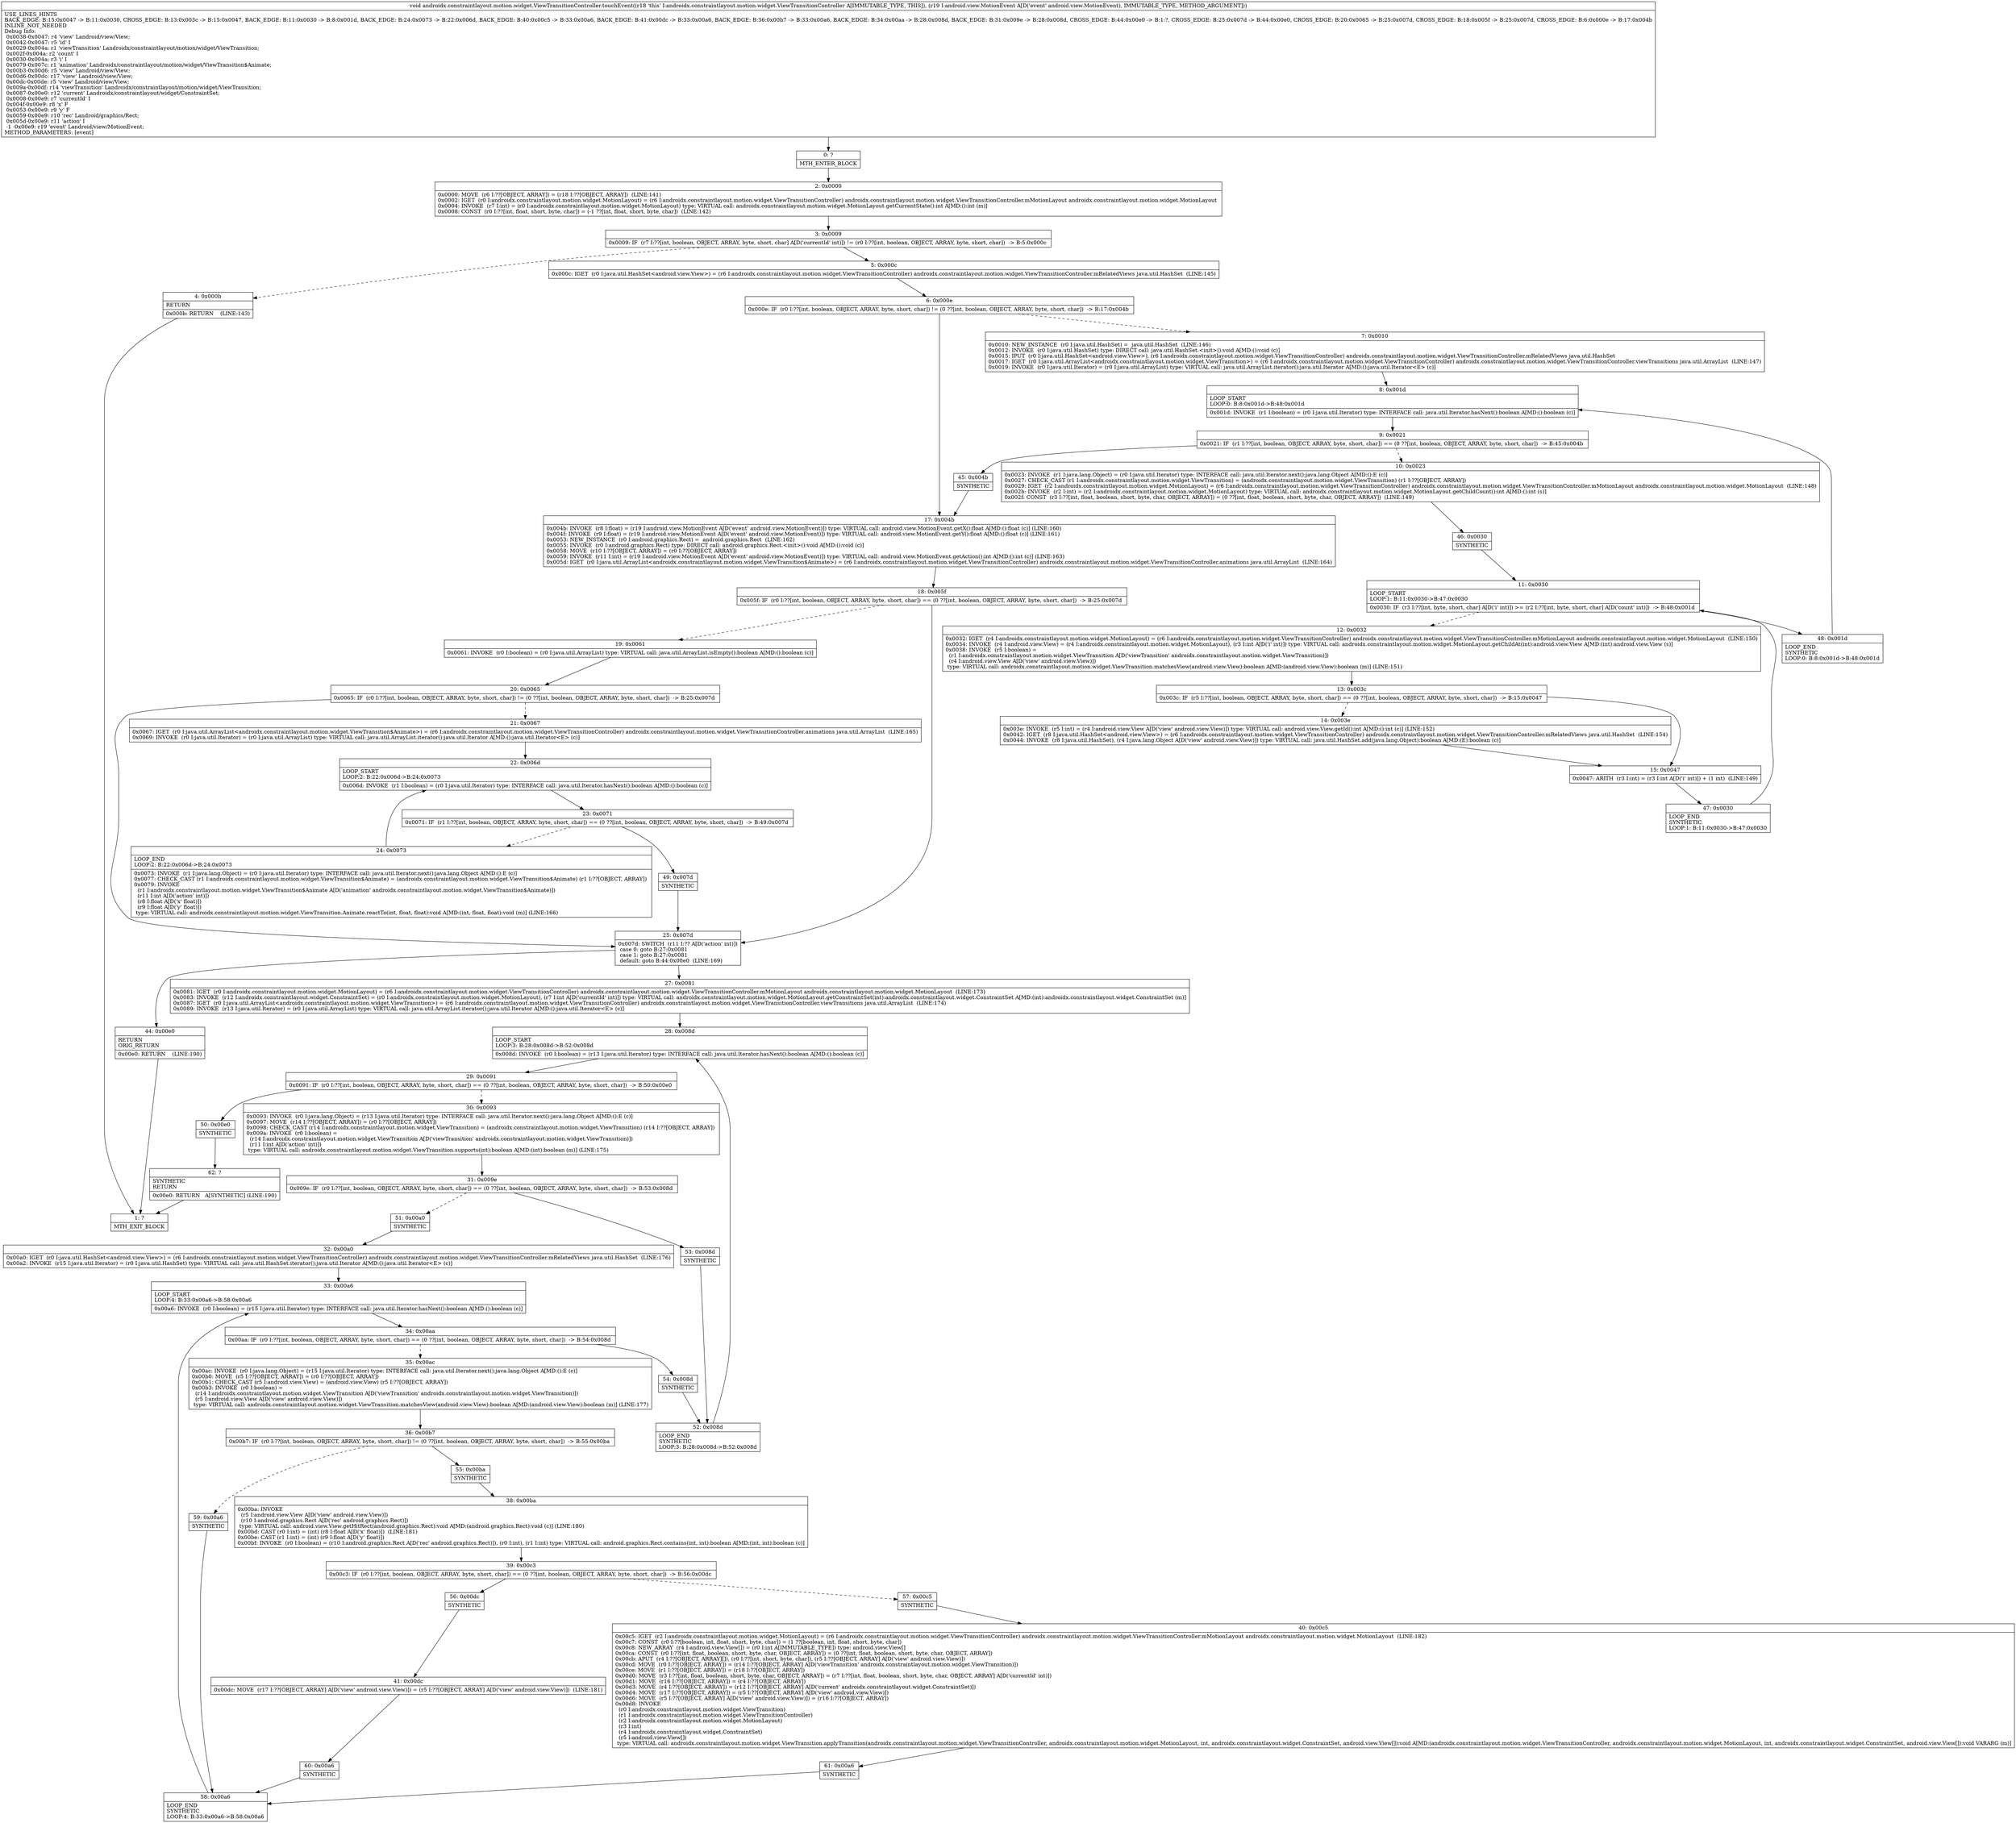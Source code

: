 digraph "CFG forandroidx.constraintlayout.motion.widget.ViewTransitionController.touchEvent(Landroid\/view\/MotionEvent;)V" {
Node_0 [shape=record,label="{0\:\ ?|MTH_ENTER_BLOCK\l}"];
Node_2 [shape=record,label="{2\:\ 0x0000|0x0000: MOVE  (r6 I:??[OBJECT, ARRAY]) = (r18 I:??[OBJECT, ARRAY])  (LINE:141)\l0x0002: IGET  (r0 I:androidx.constraintlayout.motion.widget.MotionLayout) = (r6 I:androidx.constraintlayout.motion.widget.ViewTransitionController) androidx.constraintlayout.motion.widget.ViewTransitionController.mMotionLayout androidx.constraintlayout.motion.widget.MotionLayout \l0x0004: INVOKE  (r7 I:int) = (r0 I:androidx.constraintlayout.motion.widget.MotionLayout) type: VIRTUAL call: androidx.constraintlayout.motion.widget.MotionLayout.getCurrentState():int A[MD:():int (m)]\l0x0008: CONST  (r0 I:??[int, float, short, byte, char]) = (\-1 ??[int, float, short, byte, char])  (LINE:142)\l}"];
Node_3 [shape=record,label="{3\:\ 0x0009|0x0009: IF  (r7 I:??[int, boolean, OBJECT, ARRAY, byte, short, char] A[D('currentId' int)]) != (r0 I:??[int, boolean, OBJECT, ARRAY, byte, short, char])  \-\> B:5:0x000c \l}"];
Node_4 [shape=record,label="{4\:\ 0x000b|RETURN\l|0x000b: RETURN    (LINE:143)\l}"];
Node_1 [shape=record,label="{1\:\ ?|MTH_EXIT_BLOCK\l}"];
Node_5 [shape=record,label="{5\:\ 0x000c|0x000c: IGET  (r0 I:java.util.HashSet\<android.view.View\>) = (r6 I:androidx.constraintlayout.motion.widget.ViewTransitionController) androidx.constraintlayout.motion.widget.ViewTransitionController.mRelatedViews java.util.HashSet  (LINE:145)\l}"];
Node_6 [shape=record,label="{6\:\ 0x000e|0x000e: IF  (r0 I:??[int, boolean, OBJECT, ARRAY, byte, short, char]) != (0 ??[int, boolean, OBJECT, ARRAY, byte, short, char])  \-\> B:17:0x004b \l}"];
Node_7 [shape=record,label="{7\:\ 0x0010|0x0010: NEW_INSTANCE  (r0 I:java.util.HashSet) =  java.util.HashSet  (LINE:146)\l0x0012: INVOKE  (r0 I:java.util.HashSet) type: DIRECT call: java.util.HashSet.\<init\>():void A[MD:():void (c)]\l0x0015: IPUT  (r0 I:java.util.HashSet\<android.view.View\>), (r6 I:androidx.constraintlayout.motion.widget.ViewTransitionController) androidx.constraintlayout.motion.widget.ViewTransitionController.mRelatedViews java.util.HashSet \l0x0017: IGET  (r0 I:java.util.ArrayList\<androidx.constraintlayout.motion.widget.ViewTransition\>) = (r6 I:androidx.constraintlayout.motion.widget.ViewTransitionController) androidx.constraintlayout.motion.widget.ViewTransitionController.viewTransitions java.util.ArrayList  (LINE:147)\l0x0019: INVOKE  (r0 I:java.util.Iterator) = (r0 I:java.util.ArrayList) type: VIRTUAL call: java.util.ArrayList.iterator():java.util.Iterator A[MD:():java.util.Iterator\<E\> (c)]\l}"];
Node_8 [shape=record,label="{8\:\ 0x001d|LOOP_START\lLOOP:0: B:8:0x001d\-\>B:48:0x001d\l|0x001d: INVOKE  (r1 I:boolean) = (r0 I:java.util.Iterator) type: INTERFACE call: java.util.Iterator.hasNext():boolean A[MD:():boolean (c)]\l}"];
Node_9 [shape=record,label="{9\:\ 0x0021|0x0021: IF  (r1 I:??[int, boolean, OBJECT, ARRAY, byte, short, char]) == (0 ??[int, boolean, OBJECT, ARRAY, byte, short, char])  \-\> B:45:0x004b \l}"];
Node_10 [shape=record,label="{10\:\ 0x0023|0x0023: INVOKE  (r1 I:java.lang.Object) = (r0 I:java.util.Iterator) type: INTERFACE call: java.util.Iterator.next():java.lang.Object A[MD:():E (c)]\l0x0027: CHECK_CAST (r1 I:androidx.constraintlayout.motion.widget.ViewTransition) = (androidx.constraintlayout.motion.widget.ViewTransition) (r1 I:??[OBJECT, ARRAY]) \l0x0029: IGET  (r2 I:androidx.constraintlayout.motion.widget.MotionLayout) = (r6 I:androidx.constraintlayout.motion.widget.ViewTransitionController) androidx.constraintlayout.motion.widget.ViewTransitionController.mMotionLayout androidx.constraintlayout.motion.widget.MotionLayout  (LINE:148)\l0x002b: INVOKE  (r2 I:int) = (r2 I:androidx.constraintlayout.motion.widget.MotionLayout) type: VIRTUAL call: androidx.constraintlayout.motion.widget.MotionLayout.getChildCount():int A[MD:():int (s)]\l0x002f: CONST  (r3 I:??[int, float, boolean, short, byte, char, OBJECT, ARRAY]) = (0 ??[int, float, boolean, short, byte, char, OBJECT, ARRAY])  (LINE:149)\l}"];
Node_46 [shape=record,label="{46\:\ 0x0030|SYNTHETIC\l}"];
Node_11 [shape=record,label="{11\:\ 0x0030|LOOP_START\lLOOP:1: B:11:0x0030\-\>B:47:0x0030\l|0x0030: IF  (r3 I:??[int, byte, short, char] A[D('i' int)]) \>= (r2 I:??[int, byte, short, char] A[D('count' int)])  \-\> B:48:0x001d \l}"];
Node_12 [shape=record,label="{12\:\ 0x0032|0x0032: IGET  (r4 I:androidx.constraintlayout.motion.widget.MotionLayout) = (r6 I:androidx.constraintlayout.motion.widget.ViewTransitionController) androidx.constraintlayout.motion.widget.ViewTransitionController.mMotionLayout androidx.constraintlayout.motion.widget.MotionLayout  (LINE:150)\l0x0034: INVOKE  (r4 I:android.view.View) = (r4 I:androidx.constraintlayout.motion.widget.MotionLayout), (r3 I:int A[D('i' int)]) type: VIRTUAL call: androidx.constraintlayout.motion.widget.MotionLayout.getChildAt(int):android.view.View A[MD:(int):android.view.View (s)]\l0x0038: INVOKE  (r5 I:boolean) = \l  (r1 I:androidx.constraintlayout.motion.widget.ViewTransition A[D('viewTransition' androidx.constraintlayout.motion.widget.ViewTransition)])\l  (r4 I:android.view.View A[D('view' android.view.View)])\l type: VIRTUAL call: androidx.constraintlayout.motion.widget.ViewTransition.matchesView(android.view.View):boolean A[MD:(android.view.View):boolean (m)] (LINE:151)\l}"];
Node_13 [shape=record,label="{13\:\ 0x003c|0x003c: IF  (r5 I:??[int, boolean, OBJECT, ARRAY, byte, short, char]) == (0 ??[int, boolean, OBJECT, ARRAY, byte, short, char])  \-\> B:15:0x0047 \l}"];
Node_14 [shape=record,label="{14\:\ 0x003e|0x003e: INVOKE  (r5 I:int) = (r4 I:android.view.View A[D('view' android.view.View)]) type: VIRTUAL call: android.view.View.getId():int A[MD:():int (c)] (LINE:152)\l0x0042: IGET  (r8 I:java.util.HashSet\<android.view.View\>) = (r6 I:androidx.constraintlayout.motion.widget.ViewTransitionController) androidx.constraintlayout.motion.widget.ViewTransitionController.mRelatedViews java.util.HashSet  (LINE:154)\l0x0044: INVOKE  (r8 I:java.util.HashSet), (r4 I:java.lang.Object A[D('view' android.view.View)]) type: VIRTUAL call: java.util.HashSet.add(java.lang.Object):boolean A[MD:(E):boolean (c)]\l}"];
Node_15 [shape=record,label="{15\:\ 0x0047|0x0047: ARITH  (r3 I:int) = (r3 I:int A[D('i' int)]) + (1 int)  (LINE:149)\l}"];
Node_47 [shape=record,label="{47\:\ 0x0030|LOOP_END\lSYNTHETIC\lLOOP:1: B:11:0x0030\-\>B:47:0x0030\l}"];
Node_48 [shape=record,label="{48\:\ 0x001d|LOOP_END\lSYNTHETIC\lLOOP:0: B:8:0x001d\-\>B:48:0x001d\l}"];
Node_45 [shape=record,label="{45\:\ 0x004b|SYNTHETIC\l}"];
Node_17 [shape=record,label="{17\:\ 0x004b|0x004b: INVOKE  (r8 I:float) = (r19 I:android.view.MotionEvent A[D('event' android.view.MotionEvent)]) type: VIRTUAL call: android.view.MotionEvent.getX():float A[MD:():float (c)] (LINE:160)\l0x004f: INVOKE  (r9 I:float) = (r19 I:android.view.MotionEvent A[D('event' android.view.MotionEvent)]) type: VIRTUAL call: android.view.MotionEvent.getY():float A[MD:():float (c)] (LINE:161)\l0x0053: NEW_INSTANCE  (r0 I:android.graphics.Rect) =  android.graphics.Rect  (LINE:162)\l0x0055: INVOKE  (r0 I:android.graphics.Rect) type: DIRECT call: android.graphics.Rect.\<init\>():void A[MD:():void (c)]\l0x0058: MOVE  (r10 I:??[OBJECT, ARRAY]) = (r0 I:??[OBJECT, ARRAY]) \l0x0059: INVOKE  (r11 I:int) = (r19 I:android.view.MotionEvent A[D('event' android.view.MotionEvent)]) type: VIRTUAL call: android.view.MotionEvent.getAction():int A[MD:():int (c)] (LINE:163)\l0x005d: IGET  (r0 I:java.util.ArrayList\<androidx.constraintlayout.motion.widget.ViewTransition$Animate\>) = (r6 I:androidx.constraintlayout.motion.widget.ViewTransitionController) androidx.constraintlayout.motion.widget.ViewTransitionController.animations java.util.ArrayList  (LINE:164)\l}"];
Node_18 [shape=record,label="{18\:\ 0x005f|0x005f: IF  (r0 I:??[int, boolean, OBJECT, ARRAY, byte, short, char]) == (0 ??[int, boolean, OBJECT, ARRAY, byte, short, char])  \-\> B:25:0x007d \l}"];
Node_19 [shape=record,label="{19\:\ 0x0061|0x0061: INVOKE  (r0 I:boolean) = (r0 I:java.util.ArrayList) type: VIRTUAL call: java.util.ArrayList.isEmpty():boolean A[MD:():boolean (c)]\l}"];
Node_20 [shape=record,label="{20\:\ 0x0065|0x0065: IF  (r0 I:??[int, boolean, OBJECT, ARRAY, byte, short, char]) != (0 ??[int, boolean, OBJECT, ARRAY, byte, short, char])  \-\> B:25:0x007d \l}"];
Node_21 [shape=record,label="{21\:\ 0x0067|0x0067: IGET  (r0 I:java.util.ArrayList\<androidx.constraintlayout.motion.widget.ViewTransition$Animate\>) = (r6 I:androidx.constraintlayout.motion.widget.ViewTransitionController) androidx.constraintlayout.motion.widget.ViewTransitionController.animations java.util.ArrayList  (LINE:165)\l0x0069: INVOKE  (r0 I:java.util.Iterator) = (r0 I:java.util.ArrayList) type: VIRTUAL call: java.util.ArrayList.iterator():java.util.Iterator A[MD:():java.util.Iterator\<E\> (c)]\l}"];
Node_22 [shape=record,label="{22\:\ 0x006d|LOOP_START\lLOOP:2: B:22:0x006d\-\>B:24:0x0073\l|0x006d: INVOKE  (r1 I:boolean) = (r0 I:java.util.Iterator) type: INTERFACE call: java.util.Iterator.hasNext():boolean A[MD:():boolean (c)]\l}"];
Node_23 [shape=record,label="{23\:\ 0x0071|0x0071: IF  (r1 I:??[int, boolean, OBJECT, ARRAY, byte, short, char]) == (0 ??[int, boolean, OBJECT, ARRAY, byte, short, char])  \-\> B:49:0x007d \l}"];
Node_24 [shape=record,label="{24\:\ 0x0073|LOOP_END\lLOOP:2: B:22:0x006d\-\>B:24:0x0073\l|0x0073: INVOKE  (r1 I:java.lang.Object) = (r0 I:java.util.Iterator) type: INTERFACE call: java.util.Iterator.next():java.lang.Object A[MD:():E (c)]\l0x0077: CHECK_CAST (r1 I:androidx.constraintlayout.motion.widget.ViewTransition$Animate) = (androidx.constraintlayout.motion.widget.ViewTransition$Animate) (r1 I:??[OBJECT, ARRAY]) \l0x0079: INVOKE  \l  (r1 I:androidx.constraintlayout.motion.widget.ViewTransition$Animate A[D('animation' androidx.constraintlayout.motion.widget.ViewTransition$Animate)])\l  (r11 I:int A[D('action' int)])\l  (r8 I:float A[D('x' float)])\l  (r9 I:float A[D('y' float)])\l type: VIRTUAL call: androidx.constraintlayout.motion.widget.ViewTransition.Animate.reactTo(int, float, float):void A[MD:(int, float, float):void (m)] (LINE:166)\l}"];
Node_49 [shape=record,label="{49\:\ 0x007d|SYNTHETIC\l}"];
Node_25 [shape=record,label="{25\:\ 0x007d|0x007d: SWITCH  (r11 I:?? A[D('action' int)])\l case 0: goto B:27:0x0081\l case 1: goto B:27:0x0081\l default: goto B:44:0x00e0  (LINE:169)\l}"];
Node_27 [shape=record,label="{27\:\ 0x0081|0x0081: IGET  (r0 I:androidx.constraintlayout.motion.widget.MotionLayout) = (r6 I:androidx.constraintlayout.motion.widget.ViewTransitionController) androidx.constraintlayout.motion.widget.ViewTransitionController.mMotionLayout androidx.constraintlayout.motion.widget.MotionLayout  (LINE:173)\l0x0083: INVOKE  (r12 I:androidx.constraintlayout.widget.ConstraintSet) = (r0 I:androidx.constraintlayout.motion.widget.MotionLayout), (r7 I:int A[D('currentId' int)]) type: VIRTUAL call: androidx.constraintlayout.motion.widget.MotionLayout.getConstraintSet(int):androidx.constraintlayout.widget.ConstraintSet A[MD:(int):androidx.constraintlayout.widget.ConstraintSet (m)]\l0x0087: IGET  (r0 I:java.util.ArrayList\<androidx.constraintlayout.motion.widget.ViewTransition\>) = (r6 I:androidx.constraintlayout.motion.widget.ViewTransitionController) androidx.constraintlayout.motion.widget.ViewTransitionController.viewTransitions java.util.ArrayList  (LINE:174)\l0x0089: INVOKE  (r13 I:java.util.Iterator) = (r0 I:java.util.ArrayList) type: VIRTUAL call: java.util.ArrayList.iterator():java.util.Iterator A[MD:():java.util.Iterator\<E\> (c)]\l}"];
Node_28 [shape=record,label="{28\:\ 0x008d|LOOP_START\lLOOP:3: B:28:0x008d\-\>B:52:0x008d\l|0x008d: INVOKE  (r0 I:boolean) = (r13 I:java.util.Iterator) type: INTERFACE call: java.util.Iterator.hasNext():boolean A[MD:():boolean (c)]\l}"];
Node_29 [shape=record,label="{29\:\ 0x0091|0x0091: IF  (r0 I:??[int, boolean, OBJECT, ARRAY, byte, short, char]) == (0 ??[int, boolean, OBJECT, ARRAY, byte, short, char])  \-\> B:50:0x00e0 \l}"];
Node_30 [shape=record,label="{30\:\ 0x0093|0x0093: INVOKE  (r0 I:java.lang.Object) = (r13 I:java.util.Iterator) type: INTERFACE call: java.util.Iterator.next():java.lang.Object A[MD:():E (c)]\l0x0097: MOVE  (r14 I:??[OBJECT, ARRAY]) = (r0 I:??[OBJECT, ARRAY]) \l0x0098: CHECK_CAST (r14 I:androidx.constraintlayout.motion.widget.ViewTransition) = (androidx.constraintlayout.motion.widget.ViewTransition) (r14 I:??[OBJECT, ARRAY]) \l0x009a: INVOKE  (r0 I:boolean) = \l  (r14 I:androidx.constraintlayout.motion.widget.ViewTransition A[D('viewTransition' androidx.constraintlayout.motion.widget.ViewTransition)])\l  (r11 I:int A[D('action' int)])\l type: VIRTUAL call: androidx.constraintlayout.motion.widget.ViewTransition.supports(int):boolean A[MD:(int):boolean (m)] (LINE:175)\l}"];
Node_31 [shape=record,label="{31\:\ 0x009e|0x009e: IF  (r0 I:??[int, boolean, OBJECT, ARRAY, byte, short, char]) == (0 ??[int, boolean, OBJECT, ARRAY, byte, short, char])  \-\> B:53:0x008d \l}"];
Node_51 [shape=record,label="{51\:\ 0x00a0|SYNTHETIC\l}"];
Node_32 [shape=record,label="{32\:\ 0x00a0|0x00a0: IGET  (r0 I:java.util.HashSet\<android.view.View\>) = (r6 I:androidx.constraintlayout.motion.widget.ViewTransitionController) androidx.constraintlayout.motion.widget.ViewTransitionController.mRelatedViews java.util.HashSet  (LINE:176)\l0x00a2: INVOKE  (r15 I:java.util.Iterator) = (r0 I:java.util.HashSet) type: VIRTUAL call: java.util.HashSet.iterator():java.util.Iterator A[MD:():java.util.Iterator\<E\> (c)]\l}"];
Node_33 [shape=record,label="{33\:\ 0x00a6|LOOP_START\lLOOP:4: B:33:0x00a6\-\>B:58:0x00a6\l|0x00a6: INVOKE  (r0 I:boolean) = (r15 I:java.util.Iterator) type: INTERFACE call: java.util.Iterator.hasNext():boolean A[MD:():boolean (c)]\l}"];
Node_34 [shape=record,label="{34\:\ 0x00aa|0x00aa: IF  (r0 I:??[int, boolean, OBJECT, ARRAY, byte, short, char]) == (0 ??[int, boolean, OBJECT, ARRAY, byte, short, char])  \-\> B:54:0x008d \l}"];
Node_35 [shape=record,label="{35\:\ 0x00ac|0x00ac: INVOKE  (r0 I:java.lang.Object) = (r15 I:java.util.Iterator) type: INTERFACE call: java.util.Iterator.next():java.lang.Object A[MD:():E (c)]\l0x00b0: MOVE  (r5 I:??[OBJECT, ARRAY]) = (r0 I:??[OBJECT, ARRAY]) \l0x00b1: CHECK_CAST (r5 I:android.view.View) = (android.view.View) (r5 I:??[OBJECT, ARRAY]) \l0x00b3: INVOKE  (r0 I:boolean) = \l  (r14 I:androidx.constraintlayout.motion.widget.ViewTransition A[D('viewTransition' androidx.constraintlayout.motion.widget.ViewTransition)])\l  (r5 I:android.view.View A[D('view' android.view.View)])\l type: VIRTUAL call: androidx.constraintlayout.motion.widget.ViewTransition.matchesView(android.view.View):boolean A[MD:(android.view.View):boolean (m)] (LINE:177)\l}"];
Node_36 [shape=record,label="{36\:\ 0x00b7|0x00b7: IF  (r0 I:??[int, boolean, OBJECT, ARRAY, byte, short, char]) != (0 ??[int, boolean, OBJECT, ARRAY, byte, short, char])  \-\> B:55:0x00ba \l}"];
Node_55 [shape=record,label="{55\:\ 0x00ba|SYNTHETIC\l}"];
Node_38 [shape=record,label="{38\:\ 0x00ba|0x00ba: INVOKE  \l  (r5 I:android.view.View A[D('view' android.view.View)])\l  (r10 I:android.graphics.Rect A[D('rec' android.graphics.Rect)])\l type: VIRTUAL call: android.view.View.getHitRect(android.graphics.Rect):void A[MD:(android.graphics.Rect):void (c)] (LINE:180)\l0x00bd: CAST (r0 I:int) = (int) (r8 I:float A[D('x' float)])  (LINE:181)\l0x00be: CAST (r1 I:int) = (int) (r9 I:float A[D('y' float)]) \l0x00bf: INVOKE  (r0 I:boolean) = (r10 I:android.graphics.Rect A[D('rec' android.graphics.Rect)]), (r0 I:int), (r1 I:int) type: VIRTUAL call: android.graphics.Rect.contains(int, int):boolean A[MD:(int, int):boolean (c)]\l}"];
Node_39 [shape=record,label="{39\:\ 0x00c3|0x00c3: IF  (r0 I:??[int, boolean, OBJECT, ARRAY, byte, short, char]) == (0 ??[int, boolean, OBJECT, ARRAY, byte, short, char])  \-\> B:56:0x00dc \l}"];
Node_56 [shape=record,label="{56\:\ 0x00dc|SYNTHETIC\l}"];
Node_41 [shape=record,label="{41\:\ 0x00dc|0x00dc: MOVE  (r17 I:??[OBJECT, ARRAY] A[D('view' android.view.View)]) = (r5 I:??[OBJECT, ARRAY] A[D('view' android.view.View)])  (LINE:181)\l}"];
Node_60 [shape=record,label="{60\:\ 0x00a6|SYNTHETIC\l}"];
Node_58 [shape=record,label="{58\:\ 0x00a6|LOOP_END\lSYNTHETIC\lLOOP:4: B:33:0x00a6\-\>B:58:0x00a6\l}"];
Node_57 [shape=record,label="{57\:\ 0x00c5|SYNTHETIC\l}"];
Node_40 [shape=record,label="{40\:\ 0x00c5|0x00c5: IGET  (r2 I:androidx.constraintlayout.motion.widget.MotionLayout) = (r6 I:androidx.constraintlayout.motion.widget.ViewTransitionController) androidx.constraintlayout.motion.widget.ViewTransitionController.mMotionLayout androidx.constraintlayout.motion.widget.MotionLayout  (LINE:182)\l0x00c7: CONST  (r0 I:??[boolean, int, float, short, byte, char]) = (1 ??[boolean, int, float, short, byte, char]) \l0x00c8: NEW_ARRAY  (r4 I:android.view.View[]) = (r0 I:int A[IMMUTABLE_TYPE]) type: android.view.View[] \l0x00ca: CONST  (r0 I:??[int, float, boolean, short, byte, char, OBJECT, ARRAY]) = (0 ??[int, float, boolean, short, byte, char, OBJECT, ARRAY]) \l0x00cb: APUT  (r4 I:??[OBJECT, ARRAY][]), (r0 I:??[int, short, byte, char]), (r5 I:??[OBJECT, ARRAY] A[D('view' android.view.View)]) \l0x00cd: MOVE  (r0 I:??[OBJECT, ARRAY]) = (r14 I:??[OBJECT, ARRAY] A[D('viewTransition' androidx.constraintlayout.motion.widget.ViewTransition)]) \l0x00ce: MOVE  (r1 I:??[OBJECT, ARRAY]) = (r18 I:??[OBJECT, ARRAY]) \l0x00d0: MOVE  (r3 I:??[int, float, boolean, short, byte, char, OBJECT, ARRAY]) = (r7 I:??[int, float, boolean, short, byte, char, OBJECT, ARRAY] A[D('currentId' int)]) \l0x00d1: MOVE  (r16 I:??[OBJECT, ARRAY]) = (r4 I:??[OBJECT, ARRAY]) \l0x00d3: MOVE  (r4 I:??[OBJECT, ARRAY]) = (r12 I:??[OBJECT, ARRAY] A[D('current' androidx.constraintlayout.widget.ConstraintSet)]) \l0x00d4: MOVE  (r17 I:??[OBJECT, ARRAY]) = (r5 I:??[OBJECT, ARRAY] A[D('view' android.view.View)]) \l0x00d6: MOVE  (r5 I:??[OBJECT, ARRAY] A[D('view' android.view.View)]) = (r16 I:??[OBJECT, ARRAY]) \l0x00d8: INVOKE  \l  (r0 I:androidx.constraintlayout.motion.widget.ViewTransition)\l  (r1 I:androidx.constraintlayout.motion.widget.ViewTransitionController)\l  (r2 I:androidx.constraintlayout.motion.widget.MotionLayout)\l  (r3 I:int)\l  (r4 I:androidx.constraintlayout.widget.ConstraintSet)\l  (r5 I:android.view.View[])\l type: VIRTUAL call: androidx.constraintlayout.motion.widget.ViewTransition.applyTransition(androidx.constraintlayout.motion.widget.ViewTransitionController, androidx.constraintlayout.motion.widget.MotionLayout, int, androidx.constraintlayout.widget.ConstraintSet, android.view.View[]):void A[MD:(androidx.constraintlayout.motion.widget.ViewTransitionController, androidx.constraintlayout.motion.widget.MotionLayout, int, androidx.constraintlayout.widget.ConstraintSet, android.view.View[]):void VARARG (m)]\l}"];
Node_61 [shape=record,label="{61\:\ 0x00a6|SYNTHETIC\l}"];
Node_59 [shape=record,label="{59\:\ 0x00a6|SYNTHETIC\l}"];
Node_54 [shape=record,label="{54\:\ 0x008d|SYNTHETIC\l}"];
Node_52 [shape=record,label="{52\:\ 0x008d|LOOP_END\lSYNTHETIC\lLOOP:3: B:28:0x008d\-\>B:52:0x008d\l}"];
Node_53 [shape=record,label="{53\:\ 0x008d|SYNTHETIC\l}"];
Node_50 [shape=record,label="{50\:\ 0x00e0|SYNTHETIC\l}"];
Node_62 [shape=record,label="{62\:\ ?|SYNTHETIC\lRETURN\l|0x00e0: RETURN   A[SYNTHETIC] (LINE:190)\l}"];
Node_44 [shape=record,label="{44\:\ 0x00e0|RETURN\lORIG_RETURN\l|0x00e0: RETURN    (LINE:190)\l}"];
MethodNode[shape=record,label="{void androidx.constraintlayout.motion.widget.ViewTransitionController.touchEvent((r18 'this' I:androidx.constraintlayout.motion.widget.ViewTransitionController A[IMMUTABLE_TYPE, THIS]), (r19 I:android.view.MotionEvent A[D('event' android.view.MotionEvent), IMMUTABLE_TYPE, METHOD_ARGUMENT]))  | USE_LINES_HINTS\lBACK_EDGE: B:15:0x0047 \-\> B:11:0x0030, CROSS_EDGE: B:13:0x003c \-\> B:15:0x0047, BACK_EDGE: B:11:0x0030 \-\> B:8:0x001d, BACK_EDGE: B:24:0x0073 \-\> B:22:0x006d, BACK_EDGE: B:40:0x00c5 \-\> B:33:0x00a6, BACK_EDGE: B:41:0x00dc \-\> B:33:0x00a6, BACK_EDGE: B:36:0x00b7 \-\> B:33:0x00a6, BACK_EDGE: B:34:0x00aa \-\> B:28:0x008d, BACK_EDGE: B:31:0x009e \-\> B:28:0x008d, CROSS_EDGE: B:44:0x00e0 \-\> B:1:?, CROSS_EDGE: B:25:0x007d \-\> B:44:0x00e0, CROSS_EDGE: B:20:0x0065 \-\> B:25:0x007d, CROSS_EDGE: B:18:0x005f \-\> B:25:0x007d, CROSS_EDGE: B:6:0x000e \-\> B:17:0x004b\lINLINE_NOT_NEEDED\lDebug Info:\l  0x0038\-0x0047: r4 'view' Landroid\/view\/View;\l  0x0042\-0x0047: r5 'id' I\l  0x0029\-0x004a: r1 'viewTransition' Landroidx\/constraintlayout\/motion\/widget\/ViewTransition;\l  0x002f\-0x004a: r2 'count' I\l  0x0030\-0x004a: r3 'i' I\l  0x0079\-0x007c: r1 'animation' Landroidx\/constraintlayout\/motion\/widget\/ViewTransition$Animate;\l  0x00b3\-0x00d6: r5 'view' Landroid\/view\/View;\l  0x00d6\-0x00dc: r17 'view' Landroid\/view\/View;\l  0x00dc\-0x00de: r5 'view' Landroid\/view\/View;\l  0x009a\-0x00df: r14 'viewTransition' Landroidx\/constraintlayout\/motion\/widget\/ViewTransition;\l  0x0087\-0x00e0: r12 'current' Landroidx\/constraintlayout\/widget\/ConstraintSet;\l  0x0008\-0x00e9: r7 'currentId' I\l  0x004f\-0x00e9: r8 'x' F\l  0x0053\-0x00e9: r9 'y' F\l  0x0059\-0x00e9: r10 'rec' Landroid\/graphics\/Rect;\l  0x005d\-0x00e9: r11 'action' I\l  \-1 \-0x00e9: r19 'event' Landroid\/view\/MotionEvent;\lMETHOD_PARAMETERS: [event]\l}"];
MethodNode -> Node_0;Node_0 -> Node_2;
Node_2 -> Node_3;
Node_3 -> Node_4[style=dashed];
Node_3 -> Node_5;
Node_4 -> Node_1;
Node_5 -> Node_6;
Node_6 -> Node_7[style=dashed];
Node_6 -> Node_17;
Node_7 -> Node_8;
Node_8 -> Node_9;
Node_9 -> Node_10[style=dashed];
Node_9 -> Node_45;
Node_10 -> Node_46;
Node_46 -> Node_11;
Node_11 -> Node_12[style=dashed];
Node_11 -> Node_48;
Node_12 -> Node_13;
Node_13 -> Node_14[style=dashed];
Node_13 -> Node_15;
Node_14 -> Node_15;
Node_15 -> Node_47;
Node_47 -> Node_11;
Node_48 -> Node_8;
Node_45 -> Node_17;
Node_17 -> Node_18;
Node_18 -> Node_19[style=dashed];
Node_18 -> Node_25;
Node_19 -> Node_20;
Node_20 -> Node_21[style=dashed];
Node_20 -> Node_25;
Node_21 -> Node_22;
Node_22 -> Node_23;
Node_23 -> Node_24[style=dashed];
Node_23 -> Node_49;
Node_24 -> Node_22;
Node_49 -> Node_25;
Node_25 -> Node_27;
Node_25 -> Node_44;
Node_27 -> Node_28;
Node_28 -> Node_29;
Node_29 -> Node_30[style=dashed];
Node_29 -> Node_50;
Node_30 -> Node_31;
Node_31 -> Node_51[style=dashed];
Node_31 -> Node_53;
Node_51 -> Node_32;
Node_32 -> Node_33;
Node_33 -> Node_34;
Node_34 -> Node_35[style=dashed];
Node_34 -> Node_54;
Node_35 -> Node_36;
Node_36 -> Node_55;
Node_36 -> Node_59[style=dashed];
Node_55 -> Node_38;
Node_38 -> Node_39;
Node_39 -> Node_56;
Node_39 -> Node_57[style=dashed];
Node_56 -> Node_41;
Node_41 -> Node_60;
Node_60 -> Node_58;
Node_58 -> Node_33;
Node_57 -> Node_40;
Node_40 -> Node_61;
Node_61 -> Node_58;
Node_59 -> Node_58;
Node_54 -> Node_52;
Node_52 -> Node_28;
Node_53 -> Node_52;
Node_50 -> Node_62;
Node_62 -> Node_1;
Node_44 -> Node_1;
}

